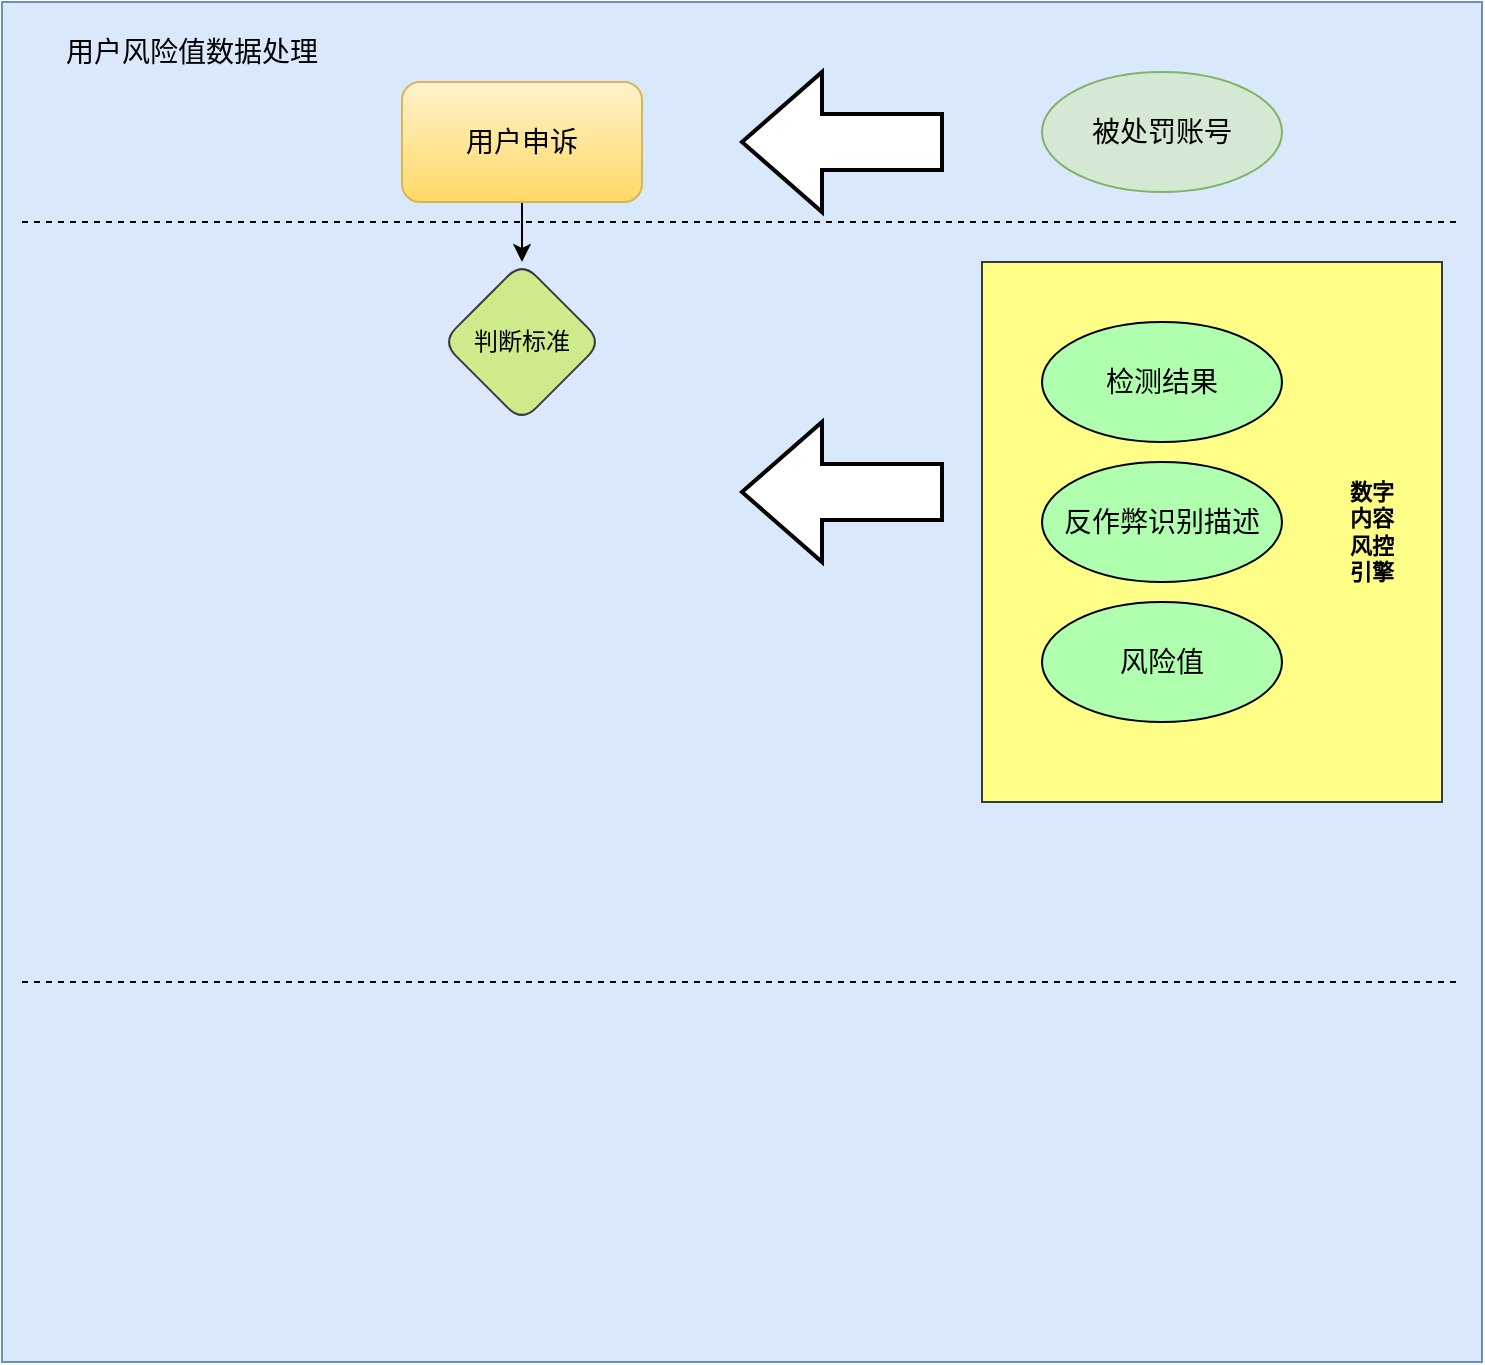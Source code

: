 <mxfile version="16.2.7" type="github">
  <diagram id="K8bH0kipLZ9rEDlnG2lr" name="Page-1">
    <mxGraphModel dx="2258" dy="786" grid="1" gridSize="10" guides="1" tooltips="1" connect="1" arrows="1" fold="1" page="1" pageScale="1" pageWidth="850" pageHeight="1400" math="0" shadow="0">
      <root>
        <mxCell id="0" />
        <mxCell id="1" parent="0" />
        <mxCell id="Bgl1Vfubp7OZOoUCv1JT-1" value="" style="text;html=1;strokeColor=#6c8ebf;fillColor=#dae8fc;align=left;verticalAlign=top;whiteSpace=wrap;fontSize=14;fontStyle=1" vertex="1" parent="1">
          <mxGeometry x="-810" y="30" width="740" height="680" as="geometry" />
        </mxCell>
        <mxCell id="Bgl1Vfubp7OZOoUCv1JT-87" value="" style="rounded=0;whiteSpace=wrap;html=1;labelBackgroundColor=none;labelBorderColor=none;fontSize=11;fillColor=#ffff88;strokeColor=#36393d;" vertex="1" parent="1">
          <mxGeometry x="-320" y="160" width="230" height="270" as="geometry" />
        </mxCell>
        <mxCell id="Bgl1Vfubp7OZOoUCv1JT-9" value="" style="edgeStyle=orthogonalEdgeStyle;rounded=1;orthogonalLoop=1;jettySize=auto;html=1;" edge="1" parent="1" source="Bgl1Vfubp7OZOoUCv1JT-2" target="Bgl1Vfubp7OZOoUCv1JT-8">
          <mxGeometry relative="1" as="geometry" />
        </mxCell>
        <mxCell id="Bgl1Vfubp7OZOoUCv1JT-2" value="&lt;span style=&quot;font-size: 14px&quot;&gt;用户申诉&lt;/span&gt;" style="rounded=1;whiteSpace=wrap;html=1;fillColor=#fff2cc;gradientColor=#ffd966;strokeColor=#d6b656;" vertex="1" parent="1">
          <mxGeometry x="-610" y="70" width="120" height="60" as="geometry" />
        </mxCell>
        <mxCell id="Bgl1Vfubp7OZOoUCv1JT-8" value="判断标准" style="rhombus;whiteSpace=wrap;html=1;rounded=1;fillColor=#cdeb8b;strokeColor=#36393d;" vertex="1" parent="1">
          <mxGeometry x="-590" y="160" width="80" height="80" as="geometry" />
        </mxCell>
        <mxCell id="Bgl1Vfubp7OZOoUCv1JT-77" value="&lt;p class=&quot;MsoNormal&quot;&gt;&lt;span style=&quot;font-size: 14px&quot;&gt;用户风险值数据处理&lt;/span&gt;&lt;br&gt;&lt;/p&gt;" style="text;html=1;fillColor=none;align=center;verticalAlign=middle;whiteSpace=wrap;rounded=0;labelBackgroundColor=none;labelBorderColor=none;fontSize=11;" vertex="1" parent="1">
          <mxGeometry x="-800" y="40" width="170" height="30" as="geometry" />
        </mxCell>
        <mxCell id="Bgl1Vfubp7OZOoUCv1JT-80" value="" style="verticalLabelPosition=bottom;verticalAlign=top;html=1;strokeWidth=2;shape=mxgraph.arrows2.arrow;dy=0.6;dx=40;notch=0;labelBackgroundColor=none;labelBorderColor=none;fontSize=11;fontColor=#E6FFCC;direction=west;" vertex="1" parent="1">
          <mxGeometry x="-440" y="65" width="100" height="70" as="geometry" />
        </mxCell>
        <mxCell id="Bgl1Vfubp7OZOoUCv1JT-82" value="&lt;span style=&quot;font-size: 14px&quot;&gt;被处罚账号&lt;/span&gt;" style="ellipse;whiteSpace=wrap;html=1;rounded=1;fillColor=#d5e8d4;strokeColor=#82b366;" vertex="1" parent="1">
          <mxGeometry x="-290" y="65" width="120" height="60" as="geometry" />
        </mxCell>
        <mxCell id="Bgl1Vfubp7OZOoUCv1JT-84" value="检测结果" style="ellipse;whiteSpace=wrap;html=1;fontSize=14;fillColor=#AFFFAF;strokeColor=rgb(0, 0, 0);fontColor=rgb(0, 0, 0);" vertex="1" parent="1">
          <mxGeometry x="-290" y="190" width="120" height="60" as="geometry" />
        </mxCell>
        <mxCell id="Bgl1Vfubp7OZOoUCv1JT-85" value="反作弊识别描述" style="ellipse;whiteSpace=wrap;html=1;fontSize=14;fillColor=#AFFFAF;strokeColor=rgb(0, 0, 0);fontColor=rgb(0, 0, 0);" vertex="1" parent="1">
          <mxGeometry x="-290" y="260" width="120" height="60" as="geometry" />
        </mxCell>
        <mxCell id="Bgl1Vfubp7OZOoUCv1JT-86" value="风险值" style="ellipse;whiteSpace=wrap;html=1;fontSize=14;fillColor=#AFFFAF;strokeColor=rgb(0, 0, 0);fontColor=rgb(0, 0, 0);" vertex="1" parent="1">
          <mxGeometry x="-290" y="330" width="120" height="60" as="geometry" />
        </mxCell>
        <mxCell id="Bgl1Vfubp7OZOoUCv1JT-88" value="&lt;b&gt;数字内容风控引擎&lt;/b&gt;" style="text;html=1;strokeColor=none;fillColor=none;align=center;verticalAlign=middle;whiteSpace=wrap;rounded=0;labelBackgroundColor=none;labelBorderColor=none;fontSize=11;fontColor=#000000;horizontal=0;rotation=90;" vertex="1" parent="1">
          <mxGeometry x="-190" y="280" width="130" height="30" as="geometry" />
        </mxCell>
        <mxCell id="Bgl1Vfubp7OZOoUCv1JT-89" value="" style="verticalLabelPosition=bottom;verticalAlign=top;html=1;strokeWidth=2;shape=mxgraph.arrows2.arrow;dy=0.6;dx=40;notch=0;labelBackgroundColor=none;labelBorderColor=none;fontSize=11;fontColor=#E6FFCC;direction=west;" vertex="1" parent="1">
          <mxGeometry x="-440" y="240" width="100" height="70" as="geometry" />
        </mxCell>
        <mxCell id="Bgl1Vfubp7OZOoUCv1JT-91" value="" style="endArrow=none;dashed=1;html=1;rounded=1;labelBackgroundColor=default;fontSize=11;fontColor=#000000;" edge="1" parent="1">
          <mxGeometry width="50" height="50" relative="1" as="geometry">
            <mxPoint x="-800" y="140" as="sourcePoint" />
            <mxPoint x="-80" y="140" as="targetPoint" />
          </mxGeometry>
        </mxCell>
        <mxCell id="Bgl1Vfubp7OZOoUCv1JT-92" value="" style="endArrow=none;dashed=1;html=1;rounded=1;labelBackgroundColor=default;fontSize=11;fontColor=#000000;" edge="1" parent="1">
          <mxGeometry width="50" height="50" relative="1" as="geometry">
            <mxPoint x="-800" y="520" as="sourcePoint" />
            <mxPoint x="-80" y="520" as="targetPoint" />
          </mxGeometry>
        </mxCell>
      </root>
    </mxGraphModel>
  </diagram>
</mxfile>
